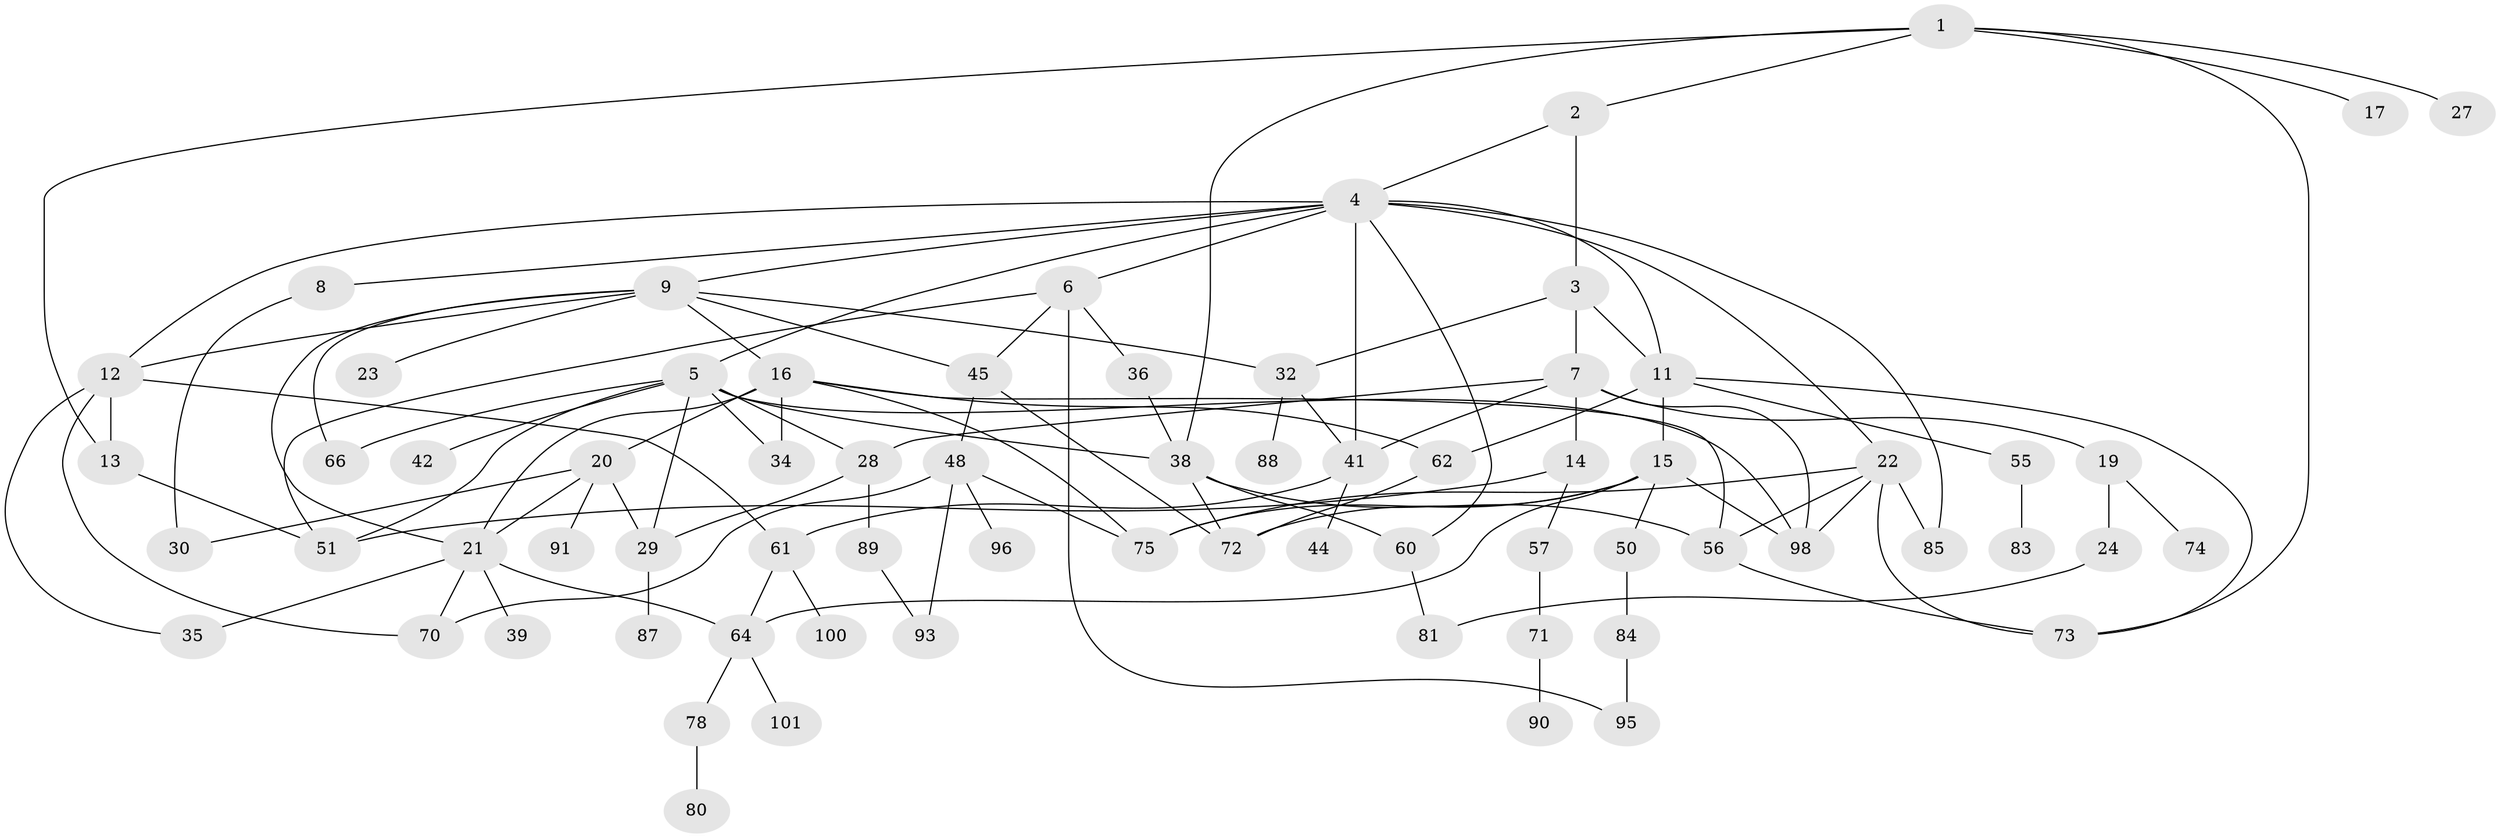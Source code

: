// Generated by graph-tools (version 1.1) at 2025/51/02/27/25 19:51:38]
// undirected, 70 vertices, 115 edges
graph export_dot {
graph [start="1"]
  node [color=gray90,style=filled];
  1 [super="+53"];
  2 [super="+37"];
  3;
  4 [super="+10"];
  5 [super="+54"];
  6 [super="+26"];
  7 [super="+18"];
  8 [super="+47"];
  9 [super="+31"];
  11 [super="+52"];
  12 [super="+92"];
  13 [super="+43"];
  14;
  15 [super="+46"];
  16 [super="+25"];
  17;
  19;
  20;
  21 [super="+33"];
  22 [super="+68"];
  23;
  24 [super="+58"];
  27;
  28 [super="+65"];
  29 [super="+59"];
  30;
  32 [super="+40"];
  34;
  35;
  36;
  38 [super="+76"];
  39;
  41 [super="+49"];
  42;
  44;
  45 [super="+94"];
  48 [super="+69"];
  50;
  51 [super="+82"];
  55;
  56 [super="+67"];
  57;
  60 [super="+63"];
  61 [super="+79"];
  62 [super="+86"];
  64 [super="+99"];
  66;
  70;
  71;
  72;
  73;
  74;
  75 [super="+77"];
  78;
  80;
  81 [super="+97"];
  83;
  84;
  85;
  87;
  88;
  89;
  90;
  91;
  93;
  95;
  96;
  98;
  100;
  101;
  1 -- 2;
  1 -- 13;
  1 -- 17;
  1 -- 27;
  1 -- 73;
  1 -- 38;
  2 -- 3;
  2 -- 4;
  3 -- 7;
  3 -- 32;
  3 -- 11;
  4 -- 5;
  4 -- 6;
  4 -- 8;
  4 -- 9;
  4 -- 11;
  4 -- 60;
  4 -- 85;
  4 -- 22;
  4 -- 41;
  4 -- 12;
  5 -- 42;
  5 -- 66;
  5 -- 34;
  5 -- 98;
  5 -- 51;
  5 -- 28;
  5 -- 38;
  5 -- 29;
  6 -- 36;
  6 -- 51;
  6 -- 45;
  6 -- 95;
  7 -- 14;
  7 -- 98;
  7 -- 41;
  7 -- 19;
  7 -- 28;
  8 -- 30;
  9 -- 16;
  9 -- 23;
  9 -- 32;
  9 -- 66;
  9 -- 12;
  9 -- 45;
  9 -- 21;
  11 -- 15;
  11 -- 73;
  11 -- 62;
  11 -- 55;
  12 -- 35;
  12 -- 13;
  12 -- 70;
  12 -- 61;
  13 -- 51;
  14 -- 51;
  14 -- 57;
  15 -- 50;
  15 -- 98;
  15 -- 72;
  15 -- 75 [weight=2];
  15 -- 64;
  16 -- 20;
  16 -- 34 [weight=2];
  16 -- 62;
  16 -- 21;
  16 -- 56;
  16 -- 75;
  19 -- 24;
  19 -- 74;
  20 -- 21;
  20 -- 30;
  20 -- 91;
  20 -- 29;
  21 -- 39;
  21 -- 35;
  21 -- 70;
  21 -- 64;
  22 -- 85;
  22 -- 73;
  22 -- 75;
  22 -- 98;
  22 -- 56;
  24 -- 81;
  28 -- 29;
  28 -- 89;
  29 -- 87;
  32 -- 41;
  32 -- 88;
  36 -- 38;
  38 -- 56;
  38 -- 72;
  38 -- 60;
  41 -- 44;
  41 -- 61;
  45 -- 48;
  45 -- 72;
  48 -- 70;
  48 -- 75;
  48 -- 96;
  48 -- 93;
  50 -- 84;
  55 -- 83;
  56 -- 73;
  57 -- 71;
  60 -- 81;
  61 -- 64;
  61 -- 100;
  62 -- 72;
  64 -- 78;
  64 -- 101;
  71 -- 90;
  78 -- 80;
  84 -- 95;
  89 -- 93;
}
